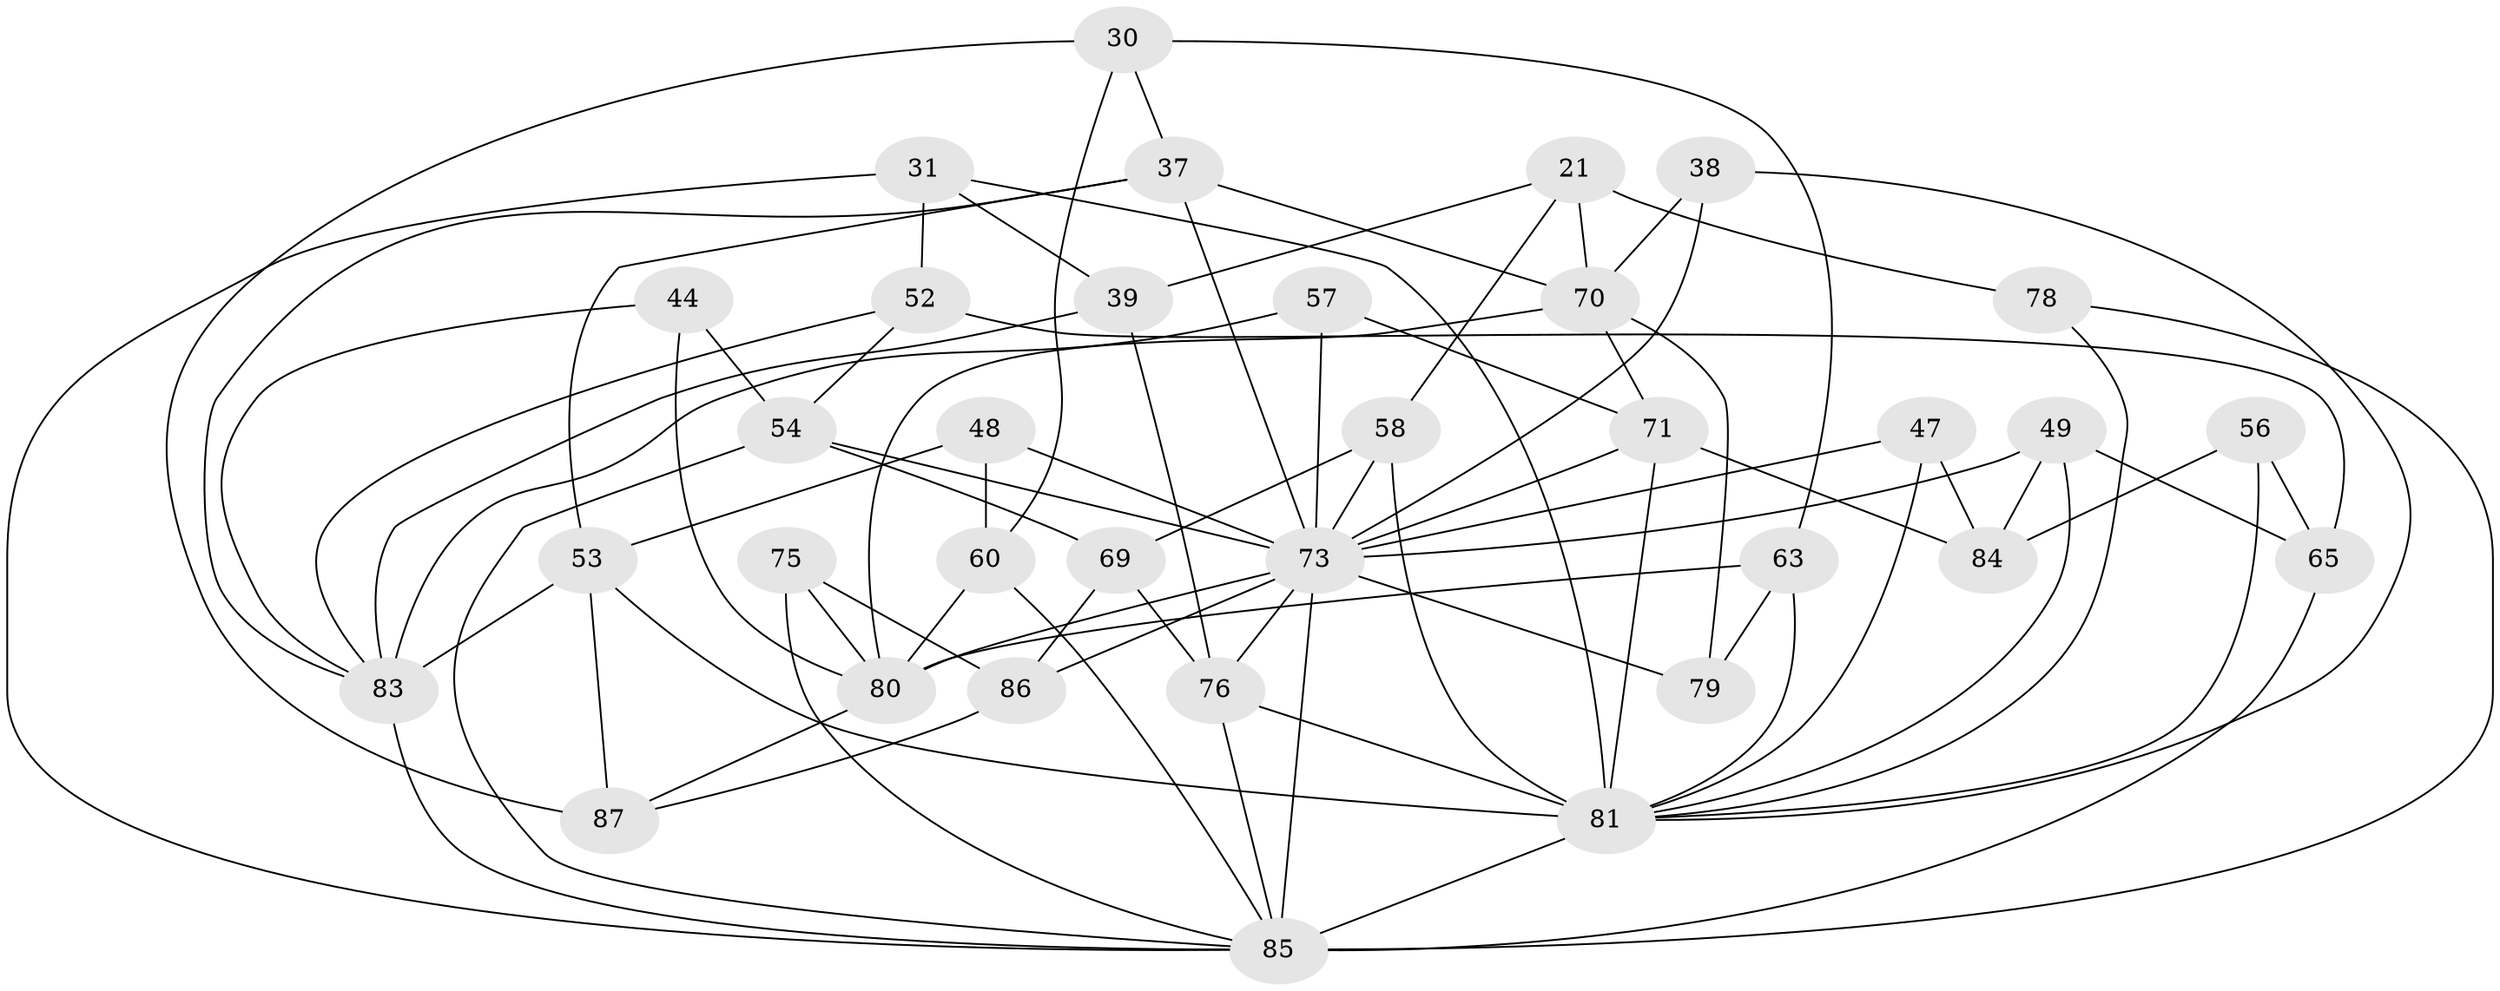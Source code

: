 // original degree distribution, {4: 1.0}
// Generated by graph-tools (version 1.1) at 2025/03/03/04/25 22:03:50]
// undirected, 34 vertices, 82 edges
graph export_dot {
graph [start="1"]
  node [color=gray90,style=filled];
  21 [super="+12"];
  30;
  31;
  37 [super="+10"];
  38;
  39;
  44;
  47;
  48;
  49;
  52;
  53 [super="+17"];
  54 [super="+36+22"];
  56;
  57;
  58 [super="+19"];
  60;
  63;
  65;
  69;
  70 [super="+59+41"];
  71 [super="+51+64"];
  73 [super="+26+50+62+66"];
  75;
  76 [super="+68"];
  78;
  79;
  80 [super="+20+46+32+55"];
  81 [super="+13+74+15+35"];
  83 [super="+43"];
  84 [super="+6"];
  85 [super="+45+77+82"];
  86;
  87;
  21 -- 78 [weight=2];
  21 -- 39;
  21 -- 70 [weight=2];
  21 -- 58;
  30 -- 87;
  30 -- 63;
  30 -- 60;
  30 -- 37;
  31 -- 39;
  31 -- 52;
  31 -- 81;
  31 -- 85;
  37 -- 53 [weight=2];
  37 -- 70;
  37 -- 73 [weight=3];
  37 -- 83;
  38 -- 70 [weight=2];
  38 -- 81;
  38 -- 73;
  39 -- 76;
  39 -- 83;
  44 -- 80;
  44 -- 54 [weight=2];
  44 -- 83;
  47 -- 84 [weight=2];
  47 -- 81;
  47 -- 73;
  48 -- 60;
  48 -- 53;
  48 -- 73 [weight=2];
  49 -- 84;
  49 -- 65;
  49 -- 81;
  49 -- 73;
  52 -- 65;
  52 -- 54;
  52 -- 83;
  53 -- 83;
  53 -- 81;
  53 -- 87;
  54 -- 69;
  54 -- 73 [weight=2];
  54 -- 85 [weight=2];
  56 -- 65;
  56 -- 84 [weight=2];
  56 -- 81;
  57 -- 73;
  57 -- 83;
  57 -- 71 [weight=2];
  58 -- 69;
  58 -- 81;
  58 -- 73 [weight=3];
  60 -- 80;
  60 -- 85;
  63 -- 79;
  63 -- 80;
  63 -- 81;
  65 -- 85;
  69 -- 86;
  69 -- 76;
  70 -- 80 [weight=4];
  70 -- 71 [weight=2];
  70 -- 79;
  71 -- 81 [weight=3];
  71 -- 73 [weight=2];
  71 -- 84;
  73 -- 79 [weight=2];
  73 -- 80 [weight=3];
  73 -- 86;
  73 -- 76 [weight=2];
  73 -- 85 [weight=8];
  75 -- 86;
  75 -- 85 [weight=2];
  75 -- 80;
  76 -- 81;
  76 -- 85;
  78 -- 81;
  78 -- 85;
  80 -- 87;
  81 -- 85;
  83 -- 85 [weight=4];
  86 -- 87;
}
